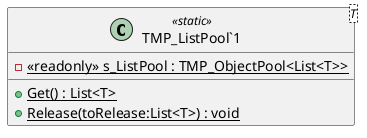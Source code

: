 @startuml
class "TMP_ListPool`1"<T> <<static>> {
    - {static} <<readonly>> s_ListPool : TMP_ObjectPool<List<T>>
    + {static} Get() : List<T>
    + {static} Release(toRelease:List<T>) : void
}
@enduml
